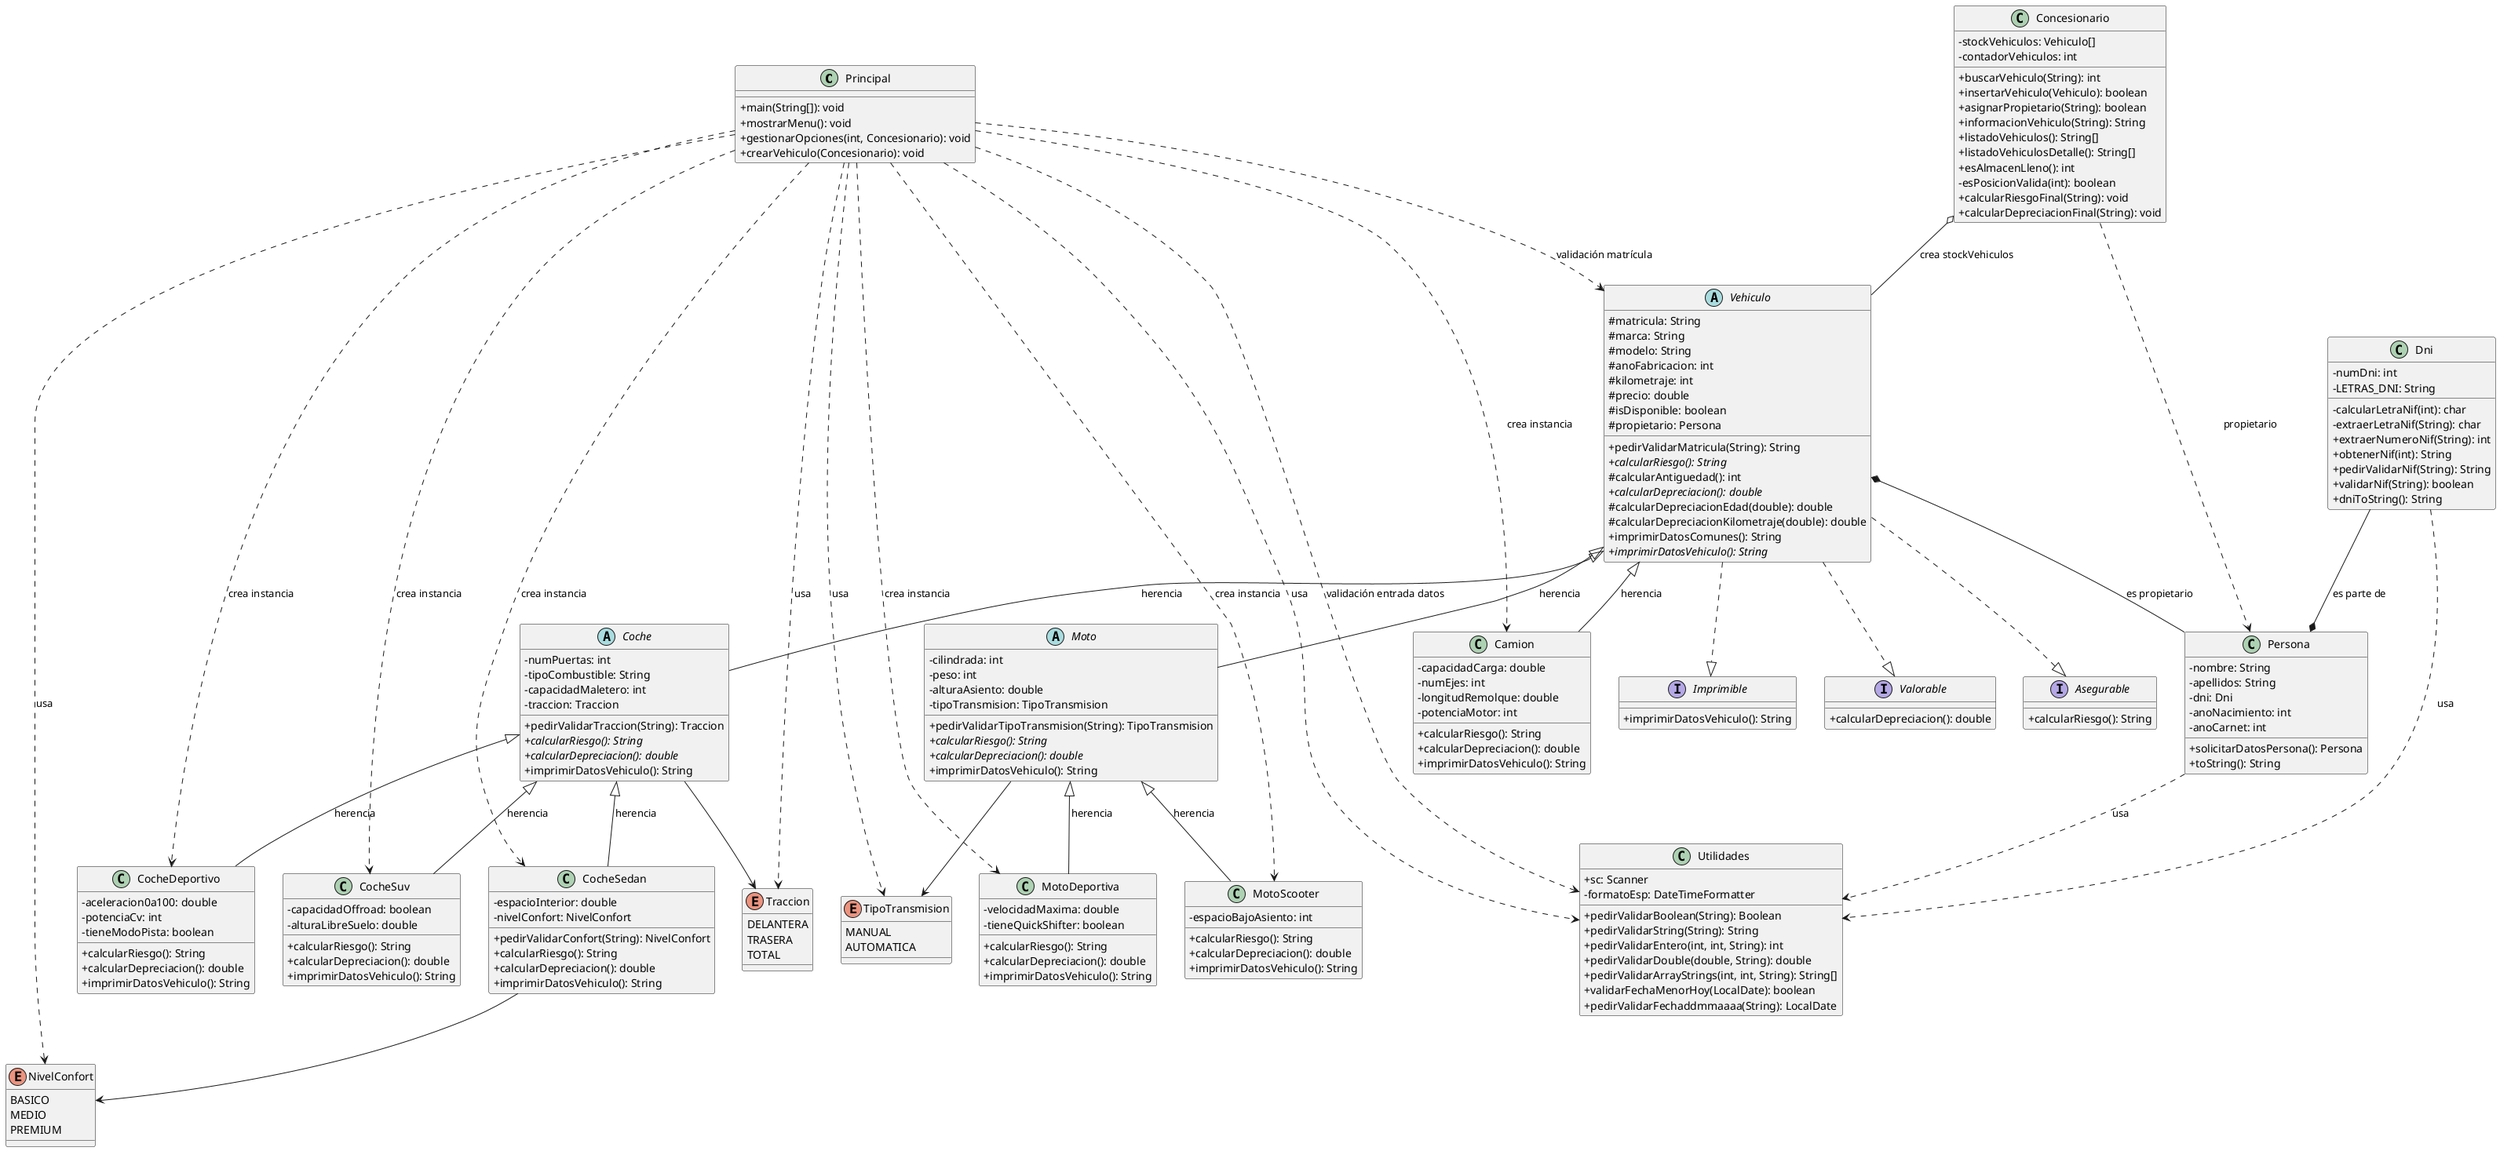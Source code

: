 @startuml

skinparam classAttributeIconSize 0

class Principal {
  + main(String[]): void
  + mostrarMenu(): void
  + gestionarOpciones(int, Concesionario): void
  + crearVehiculo(Concesionario): void
}

class Concesionario {
  - stockVehiculos: Vehiculo[]
  - contadorVehiculos: int
  + buscarVehiculo(String): int
  + insertarVehiculo(Vehiculo): boolean
  + asignarPropietario(String): boolean
  + informacionVehiculo(String): String
  + listadoVehiculos(): String[]
  + listadoVehiculosDetalle(): String[]
  + esAlmacenLleno(): int
  - esPosicionValida(int): boolean
  + calcularRiesgoFinal(String): void
  + calcularDepreciacionFinal(String): void
}



    abstract class Vehiculo {
      # matricula: String
      # marca: String
      # modelo: String
      # anoFabricacion: int
      # kilometraje: int
      # precio: double
      # isDisponible: boolean
      # propietario: Persona
      + pedirValidarMatricula(String): String
      + {abstract} calcularRiesgo(): String
      # calcularAntiguedad(): int
      + {abstract} calcularDepreciacion(): double
      # calcularDepreciacionEdad(double): double
      # calcularDepreciacionKilometraje(double): double
      + imprimirDatosComunes(): String
      + {abstract} imprimirDatosVehiculo(): String
    }

    class Persona {
      - nombre: String
      - apellidos: String
      - dni: Dni
      - anoNacimiento: int
      - anoCarnet: int
      + solicitarDatosPersona(): Persona
      + toString(): String
    }

    class Dni {
      - numDni: int
      - LETRAS_DNI: String
      - calcularLetraNif(int): char
      - extraerLetraNif(String): char
      + extraerNumeroNif(String): int
      + obtenerNif(int): String
      + pedirValidarNif(String): String
      + validarNif(String): boolean
      + dniToString(): String
    }

        class Camion {
          - capacidadCarga: double
          - numEjes: int
          - longitudRemolque: double
          - potenciaMotor: int
          + calcularRiesgo(): String
          + calcularDepreciacion(): double
          + imprimirDatosVehiculo(): String
        }

        abstract class Coche {
          - numPuertas: int
          - tipoCombustible: String
          - capacidadMaletero: int
          - traccion: Traccion
          + pedirValidarTraccion(String): Traccion
          + {abstract} calcularRiesgo(): String
          + {abstract} calcularDepreciacion(): double
          + imprimirDatosVehiculo(): String
        }

        class CocheDeportivo {
          - aceleracion0a100: double
          - potenciaCv: int
          - tieneModoPista: boolean
          + calcularRiesgo(): String
          + calcularDepreciacion(): double
          + imprimirDatosVehiculo(): String
        }

        class CocheSedan {
          - espacioInterior: double
          - nivelConfort: NivelConfort
          + pedirValidarConfort(String): NivelConfort
          + calcularRiesgo(): String
          + calcularDepreciacion(): double
          + imprimirDatosVehiculo(): String
        }

        class CocheSuv {
          - capacidadOffroad: boolean
          - alturaLibreSuelo: double
          + calcularRiesgo(): String
          + calcularDepreciacion(): double
          + imprimirDatosVehiculo(): String
        }

        enum NivelConfort{
          BASICO
          MEDIO
          PREMIUM
        }

        enum Traccion {
          DELANTERA
          TRASERA
          TOTAL
        }

        enum TipoTransmision{
          MANUAL
          AUTOMATICA
        }

        abstract class Moto {
          - cilindrada: int
          - peso: int
          - alturaAsiento: double
          - tipoTransmision: TipoTransmision
          + pedirValidarTipoTransmision(String): TipoTransmision
          + {abstract} calcularRiesgo(): String
          + {abstract} calcularDepreciacion(): double
          + imprimirDatosVehiculo(): String
        }

        class MotoDeportiva {
          - velocidadMaxima: double
          - tieneQuickShifter: boolean
          + calcularRiesgo(): String
          + calcularDepreciacion(): double
          + imprimirDatosVehiculo(): String
        }

        class MotoScooter {
          - espacioBajoAsiento: int
          + calcularRiesgo(): String
          + calcularDepreciacion(): double
          + imprimirDatosVehiculo(): String
        }

    class Utilidades {
      + sc: Scanner
      - formatoEsp: DateTimeFormatter
      + pedirValidarBoolean(String): Boolean
      + pedirValidarString(String): String
      + pedirValidarEntero(int, int, String): int
      + pedirValidarDouble(double, String): double
      + pedirValidarArrayStrings(int, int, String): String[]
      + validarFechaMenorHoy(LocalDate): boolean
      + pedirValidarFechaddmmaaaa(String): LocalDate
    }

    interface Imprimible {
      + imprimirDatosVehiculo(): String
    }

    interface Valorable {
      + calcularDepreciacion(): double
    }
    interface Asegurable {
      + calcularRiesgo(): String
    }



Principal ..> Camion : crea instancia
Principal ..> CocheDeportivo : crea instancia
Principal ..> CocheSedan : crea instancia
Principal ..> CocheSuv : crea instancia
Principal ..> MotoDeportiva : crea instancia
Principal ..> MotoScooter : crea instancia

Principal ..> Utilidades : usa

Principal ..> Vehiculo : validación matrícula
Principal ..> Utilidades : validación entrada datos

Principal ..> Traccion : usa
Principal ..> NivelConfort : usa
Principal ..> TipoTransmision : usa

Concesionario o-- Vehiculo : crea stockVehiculos
Concesionario ..> Persona : propietario

Vehiculo *-- Persona : es propietario
Persona ..> Utilidades : usa
Dni --* Persona : es parte de
Dni ..> Utilidades : usa

Vehiculo <|-- Camion :herencia

Vehiculo <|-- Coche :herencia
Coche <|-- CocheDeportivo :herencia
Coche <|-- CocheSedan :herencia
Coche <|-- CocheSuv :herencia
Coche --> Traccion
CocheSedan --> NivelConfort

Vehiculo <|-- Moto :herencia
Moto <|-- MotoDeportiva :herencia
Moto <|-- MotoScooter :herencia
Moto --> TipoTransmision

Vehiculo ..|> Asegurable
Vehiculo ..|> Imprimible
Vehiculo ..|> Valorable

@enduml
